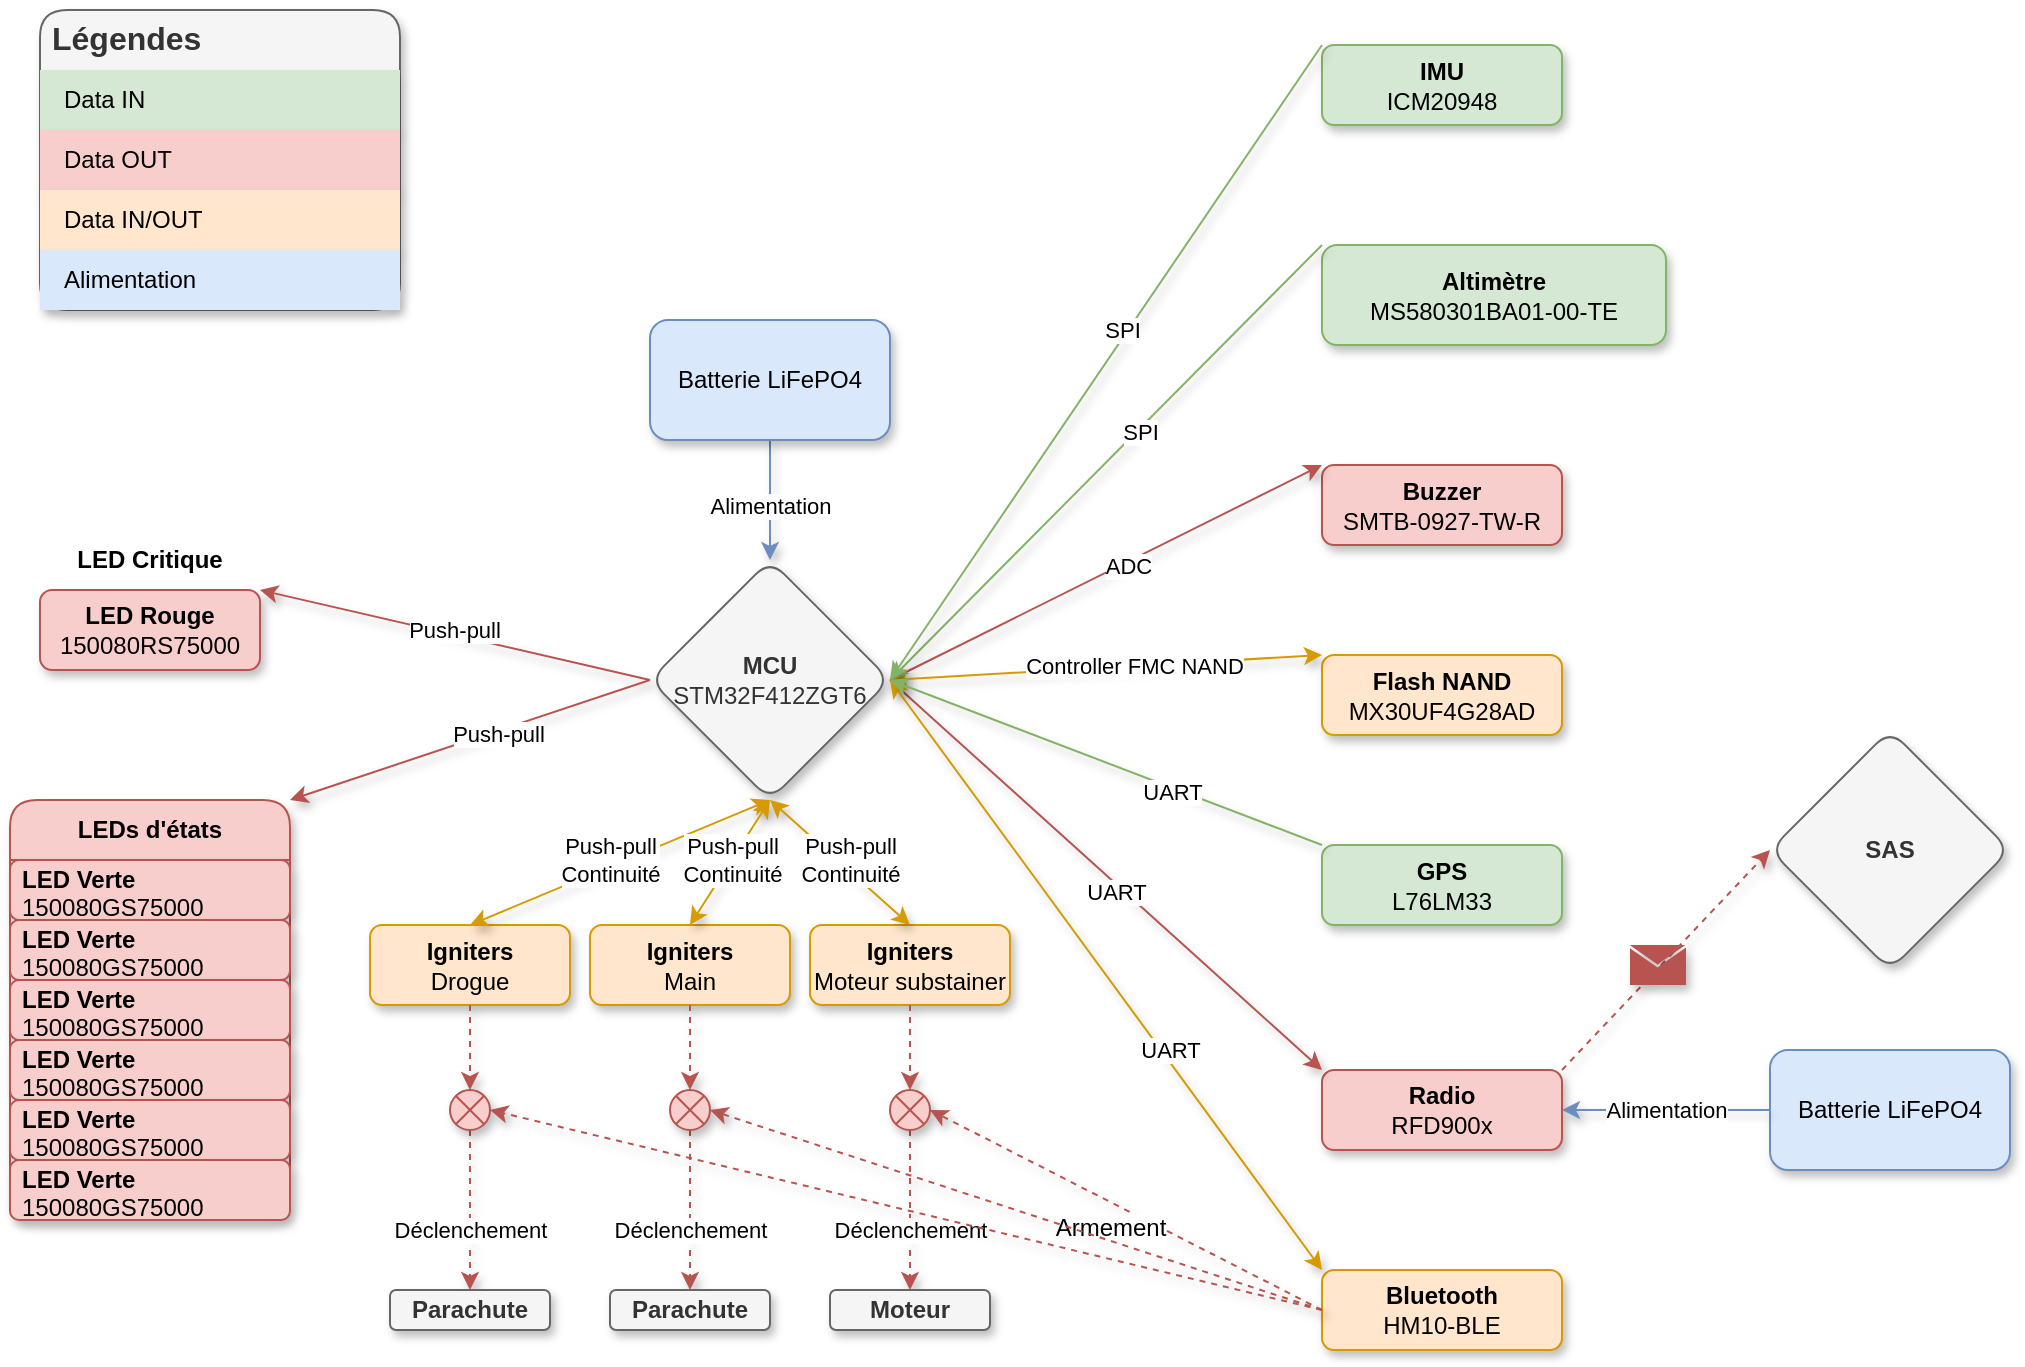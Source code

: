 <mxfile version="24.7.17">
  <diagram name="Page-1" id="TUmGC7CQor2duUEEpyAF">
    <mxGraphModel dx="1050" dy="562" grid="1" gridSize="10" guides="1" tooltips="1" connect="1" arrows="1" fold="1" page="1" pageScale="1" pageWidth="827" pageHeight="1169" math="0" shadow="0">
      <root>
        <mxCell id="0" />
        <mxCell id="1" parent="0" />
        <mxCell id="Zi-ls83hF5ju5xvG0MOW-3" value="&lt;b&gt;MCU&lt;/b&gt;&lt;div&gt;&lt;span style=&quot;background-color: initial;&quot;&gt;STM32F412ZGT6&lt;/span&gt;&lt;br&gt;&lt;/div&gt;" style="rhombus;whiteSpace=wrap;html=1;align=center;shadow=1;rounded=1;verticalAlign=middle;fillColor=#f5f5f5;fontColor=#333333;strokeColor=#666666;" parent="1" vertex="1">
          <mxGeometry x="340" y="325" width="120" height="120" as="geometry" />
        </mxCell>
        <mxCell id="Zi-ls83hF5ju5xvG0MOW-4" value="&lt;b&gt;IMU&lt;/b&gt;&lt;div&gt;ICM20948&lt;br&gt;&lt;/div&gt;" style="rounded=1;whiteSpace=wrap;html=1;shadow=1;fillColor=#d5e8d4;strokeColor=#82b366;" parent="1" vertex="1">
          <mxGeometry x="676" y="67.5" width="120" height="40" as="geometry" />
        </mxCell>
        <mxCell id="Zi-ls83hF5ju5xvG0MOW-5" value="&lt;div&gt;&lt;b&gt;Altimètre&lt;/b&gt;&lt;/div&gt;&lt;div&gt;MS580301BA01-00-TE&lt;br&gt;&lt;/div&gt;" style="rounded=1;whiteSpace=wrap;html=1;shadow=1;fillColor=#d5e8d4;strokeColor=#82b366;" parent="1" vertex="1">
          <mxGeometry x="676" y="167.5" width="172" height="50" as="geometry" />
        </mxCell>
        <mxCell id="Zi-ls83hF5ju5xvG0MOW-6" value="&lt;div&gt;&lt;b&gt;Flash NAND&lt;/b&gt;&lt;/div&gt;&lt;div&gt;MX30UF4G28AD&lt;br&gt;&lt;/div&gt;" style="rounded=1;whiteSpace=wrap;html=1;shadow=1;fillColor=#ffe6cc;strokeColor=#d79b00;" parent="1" vertex="1">
          <mxGeometry x="676" y="372.5" width="120" height="40" as="geometry" />
        </mxCell>
        <mxCell id="Zi-ls83hF5ju5xvG0MOW-7" value="&lt;div&gt;&lt;b&gt;Radio&lt;/b&gt;&lt;/div&gt;&lt;div&gt;RFD900x&lt;/div&gt;" style="rounded=1;whiteSpace=wrap;html=1;shadow=1;fillColor=#f8cecc;strokeColor=#b85450;" parent="1" vertex="1">
          <mxGeometry x="676" y="580" width="120" height="40" as="geometry" />
        </mxCell>
        <mxCell id="Zi-ls83hF5ju5xvG0MOW-8" value="&lt;div&gt;&lt;b&gt;Buzzer&lt;/b&gt;&lt;/div&gt;&lt;div&gt;SMTB-0927-TW-R&lt;br&gt;&lt;/div&gt;" style="rounded=1;whiteSpace=wrap;html=1;shadow=1;fillColor=#f8cecc;strokeColor=#b85450;" parent="1" vertex="1">
          <mxGeometry x="676" y="277.5" width="120" height="40" as="geometry" />
        </mxCell>
        <mxCell id="Zi-ls83hF5ju5xvG0MOW-10" value="&lt;b&gt;LED Rouge&lt;/b&gt;&lt;div&gt;150080RS75000&lt;br&gt;&lt;/div&gt;" style="rounded=1;whiteSpace=wrap;html=1;shadow=1;fillColor=#f8cecc;strokeColor=#b85450;" parent="1" vertex="1">
          <mxGeometry x="35" y="340" width="110" height="40" as="geometry" />
        </mxCell>
        <mxCell id="Zi-ls83hF5ju5xvG0MOW-16" value="Batterie LiFePO4" style="rounded=1;whiteSpace=wrap;html=1;shadow=1;fillColor=#dae8fc;strokeColor=#6c8ebf;" parent="1" vertex="1">
          <mxGeometry x="900" y="570" width="120" height="60" as="geometry" />
        </mxCell>
        <mxCell id="Zi-ls83hF5ju5xvG0MOW-24" value="&lt;b&gt;LED&amp;nbsp;Critique&lt;/b&gt;" style="text;html=1;align=center;verticalAlign=middle;whiteSpace=wrap;rounded=0;" parent="1" vertex="1">
          <mxGeometry x="60" y="310" width="60" height="30" as="geometry" />
        </mxCell>
        <mxCell id="Zi-ls83hF5ju5xvG0MOW-27" value="&lt;b&gt;LEDs d&#39;états&lt;/b&gt;" style="swimlane;fontStyle=0;childLayout=stackLayout;horizontal=1;startSize=30;horizontalStack=0;resizeParent=1;resizeParentMax=0;resizeLast=0;collapsible=1;marginBottom=0;whiteSpace=wrap;html=1;rounded=1;swimlaneLine=1;shadow=1;fillColor=#f8cecc;strokeColor=#b85450;" parent="1" vertex="1">
          <mxGeometry x="20" y="445" width="140" height="210" as="geometry" />
        </mxCell>
        <mxCell id="Zi-ls83hF5ju5xvG0MOW-28" value="&lt;b style=&quot;text-align: center;&quot;&gt;LED Verte&lt;/b&gt;&lt;div style=&quot;text-align: center;&quot;&gt;150080GS75000&lt;/div&gt;" style="text;align=left;verticalAlign=middle;spacingLeft=4;spacingRight=4;overflow=hidden;points=[[0,0.5],[1,0.5]];portConstraint=eastwest;rotatable=0;whiteSpace=wrap;html=1;rounded=1;shadow=1;fillColor=#f8cecc;strokeColor=#b85450;" parent="Zi-ls83hF5ju5xvG0MOW-27" vertex="1">
          <mxGeometry y="30" width="140" height="30" as="geometry" />
        </mxCell>
        <mxCell id="Zi-ls83hF5ju5xvG0MOW-29" value="&lt;b style=&quot;text-align: center;&quot;&gt;LED Verte&lt;/b&gt;&lt;div style=&quot;text-align: center;&quot;&gt;150080GS75000&lt;/div&gt;" style="text;align=left;verticalAlign=middle;spacingLeft=4;spacingRight=4;overflow=hidden;points=[[0,0.5],[1,0.5]];portConstraint=eastwest;rotatable=0;whiteSpace=wrap;html=1;rounded=1;shadow=1;fillColor=#f8cecc;strokeColor=#b85450;" parent="Zi-ls83hF5ju5xvG0MOW-27" vertex="1">
          <mxGeometry y="60" width="140" height="30" as="geometry" />
        </mxCell>
        <mxCell id="Zi-ls83hF5ju5xvG0MOW-30" value="&lt;b style=&quot;text-align: center;&quot;&gt;LED Verte&lt;/b&gt;&lt;div style=&quot;text-align: center;&quot;&gt;150080GS75000&lt;/div&gt;" style="text;align=left;verticalAlign=middle;spacingLeft=4;spacingRight=4;overflow=hidden;points=[[0,0.5],[1,0.5]];portConstraint=eastwest;rotatable=0;whiteSpace=wrap;html=1;rounded=1;shadow=1;fillColor=#f8cecc;strokeColor=#b85450;" parent="Zi-ls83hF5ju5xvG0MOW-27" vertex="1">
          <mxGeometry y="90" width="140" height="30" as="geometry" />
        </mxCell>
        <mxCell id="Zi-ls83hF5ju5xvG0MOW-31" value="&lt;b style=&quot;text-align: center;&quot;&gt;LED Verte&lt;/b&gt;&lt;div style=&quot;text-align: center;&quot;&gt;150080GS75000&lt;/div&gt;" style="text;align=left;verticalAlign=middle;spacingLeft=4;spacingRight=4;overflow=hidden;points=[[0,0.5],[1,0.5]];portConstraint=eastwest;rotatable=0;whiteSpace=wrap;html=1;rounded=1;shadow=1;fillColor=#f8cecc;strokeColor=#b85450;" parent="Zi-ls83hF5ju5xvG0MOW-27" vertex="1">
          <mxGeometry y="120" width="140" height="30" as="geometry" />
        </mxCell>
        <mxCell id="Zi-ls83hF5ju5xvG0MOW-32" value="&lt;b style=&quot;text-align: center;&quot;&gt;LED Verte&lt;/b&gt;&lt;div style=&quot;text-align: center;&quot;&gt;150080GS75000&lt;/div&gt;" style="text;align=left;verticalAlign=middle;spacingLeft=4;spacingRight=4;overflow=hidden;points=[[0,0.5],[1,0.5]];portConstraint=eastwest;rotatable=0;whiteSpace=wrap;html=1;rounded=1;shadow=1;fillColor=#f8cecc;strokeColor=#b85450;" parent="Zi-ls83hF5ju5xvG0MOW-27" vertex="1">
          <mxGeometry y="150" width="140" height="30" as="geometry" />
        </mxCell>
        <mxCell id="Zi-ls83hF5ju5xvG0MOW-99" value="&lt;b style=&quot;text-align: center;&quot;&gt;LED Verte&lt;/b&gt;&lt;div style=&quot;text-align: center;&quot;&gt;150080GS75000&lt;/div&gt;" style="text;align=left;verticalAlign=middle;spacingLeft=4;spacingRight=4;overflow=hidden;points=[[0,0.5],[1,0.5]];portConstraint=eastwest;rotatable=0;whiteSpace=wrap;html=1;rounded=1;shadow=1;fillColor=#f8cecc;strokeColor=#b85450;" parent="Zi-ls83hF5ju5xvG0MOW-27" vertex="1">
          <mxGeometry y="180" width="140" height="30" as="geometry" />
        </mxCell>
        <mxCell id="Zi-ls83hF5ju5xvG0MOW-42" style="edgeStyle=orthogonalEdgeStyle;rounded=0;orthogonalLoop=1;jettySize=auto;html=1;exitX=0.5;exitY=1;exitDx=0;exitDy=0;entryX=0.5;entryY=0;entryDx=0;entryDy=0;shadow=1;fillColor=#dae8fc;strokeColor=#6c8ebf;" parent="1" source="Zi-ls83hF5ju5xvG0MOW-38" target="Zi-ls83hF5ju5xvG0MOW-3" edge="1">
          <mxGeometry relative="1" as="geometry" />
        </mxCell>
        <mxCell id="Zi-ls83hF5ju5xvG0MOW-77" value="Alimentation" style="edgeLabel;html=1;align=center;verticalAlign=middle;resizable=0;points=[];" parent="Zi-ls83hF5ju5xvG0MOW-42" vertex="1" connectable="0">
          <mxGeometry x="0.1" y="3" relative="1" as="geometry">
            <mxPoint x="-3" as="offset" />
          </mxGeometry>
        </mxCell>
        <mxCell id="Zi-ls83hF5ju5xvG0MOW-38" value="Batterie LiFePO4" style="rounded=1;whiteSpace=wrap;html=1;shadow=1;fillColor=#dae8fc;strokeColor=#6c8ebf;" parent="1" vertex="1">
          <mxGeometry x="340" y="205" width="120" height="60" as="geometry" />
        </mxCell>
        <mxCell id="Zi-ls83hF5ju5xvG0MOW-39" value="&lt;div&gt;&lt;b&gt;GPS&lt;/b&gt;&lt;/div&gt;&lt;div&gt;L76LM33&lt;/div&gt;" style="rounded=1;whiteSpace=wrap;html=1;shadow=1;fillColor=#d5e8d4;strokeColor=#82b366;" parent="1" vertex="1">
          <mxGeometry x="676" y="467.5" width="120" height="40" as="geometry" />
        </mxCell>
        <mxCell id="Zi-ls83hF5ju5xvG0MOW-45" value="" style="endArrow=classic;html=1;rounded=0;exitX=1;exitY=0.5;exitDx=0;exitDy=0;entryX=0;entryY=0;entryDx=0;entryDy=0;shadow=1;fillColor=#f8cecc;strokeColor=#b85450;" parent="1" source="Zi-ls83hF5ju5xvG0MOW-3" target="Zi-ls83hF5ju5xvG0MOW-7" edge="1">
          <mxGeometry width="50" height="50" relative="1" as="geometry">
            <mxPoint x="390" y="430" as="sourcePoint" />
            <mxPoint x="440" y="380" as="targetPoint" />
          </mxGeometry>
        </mxCell>
        <mxCell id="Zi-ls83hF5ju5xvG0MOW-70" value="UART" style="edgeLabel;html=1;align=center;verticalAlign=middle;resizable=0;points=[];" parent="Zi-ls83hF5ju5xvG0MOW-45" vertex="1" connectable="0">
          <mxGeometry x="-0.171" y="-2" relative="1" as="geometry">
            <mxPoint x="25" y="24" as="offset" />
          </mxGeometry>
        </mxCell>
        <mxCell id="Zi-ls83hF5ju5xvG0MOW-49" value="" style="endArrow=classic;html=1;rounded=0;exitX=1;exitY=0.5;exitDx=0;exitDy=0;entryX=0;entryY=0;entryDx=0;entryDy=0;shadow=1;fillColor=#f8cecc;strokeColor=#b85450;" parent="1" source="Zi-ls83hF5ju5xvG0MOW-3" target="Zi-ls83hF5ju5xvG0MOW-8" edge="1">
          <mxGeometry width="50" height="50" relative="1" as="geometry">
            <mxPoint x="380" y="405" as="sourcePoint" />
            <mxPoint x="430" y="435" as="targetPoint" />
          </mxGeometry>
        </mxCell>
        <mxCell id="Zi-ls83hF5ju5xvG0MOW-74" value="ADC" style="edgeLabel;html=1;align=center;verticalAlign=middle;resizable=0;points=[];" parent="Zi-ls83hF5ju5xvG0MOW-49" vertex="1" connectable="0">
          <mxGeometry x="0.094" y="-2" relative="1" as="geometry">
            <mxPoint as="offset" />
          </mxGeometry>
        </mxCell>
        <mxCell id="Zi-ls83hF5ju5xvG0MOW-59" value="" style="endArrow=classic;html=1;rounded=0;exitX=0;exitY=0.5;exitDx=0;exitDy=0;entryX=1;entryY=0;entryDx=0;entryDy=0;shadow=1;fillColor=#f8cecc;strokeColor=#b85450;" parent="1" source="Zi-ls83hF5ju5xvG0MOW-3" target="Zi-ls83hF5ju5xvG0MOW-10" edge="1">
          <mxGeometry width="50" height="50" relative="1" as="geometry">
            <mxPoint x="390" y="430" as="sourcePoint" />
            <mxPoint x="440" y="380" as="targetPoint" />
          </mxGeometry>
        </mxCell>
        <mxCell id="Zi-ls83hF5ju5xvG0MOW-79" value="Push-pull" style="edgeLabel;html=1;align=center;verticalAlign=middle;resizable=0;points=[];" parent="Zi-ls83hF5ju5xvG0MOW-59" vertex="1" connectable="0">
          <mxGeometry x="0.014" y="-2" relative="1" as="geometry">
            <mxPoint as="offset" />
          </mxGeometry>
        </mxCell>
        <mxCell id="Zi-ls83hF5ju5xvG0MOW-60" value="" style="endArrow=classic;html=1;rounded=0;exitX=0;exitY=0.5;exitDx=0;exitDy=0;entryX=1;entryY=0;entryDx=0;entryDy=0;shadow=1;fillColor=#f8cecc;strokeColor=#b85450;" parent="1" source="Zi-ls83hF5ju5xvG0MOW-3" target="Zi-ls83hF5ju5xvG0MOW-27" edge="1">
          <mxGeometry width="50" height="50" relative="1" as="geometry">
            <mxPoint x="260" y="405" as="sourcePoint" />
            <mxPoint x="215" y="355" as="targetPoint" />
          </mxGeometry>
        </mxCell>
        <mxCell id="Zi-ls83hF5ju5xvG0MOW-80" value="Push-pull" style="edgeLabel;html=1;align=center;verticalAlign=middle;resizable=0;points=[];" parent="Zi-ls83hF5ju5xvG0MOW-60" vertex="1" connectable="0">
          <mxGeometry x="-0.259" y="1" relative="1" as="geometry">
            <mxPoint x="-10" y="4" as="offset" />
          </mxGeometry>
        </mxCell>
        <mxCell id="Zi-ls83hF5ju5xvG0MOW-86" value="Légendes" style="shape=table;startSize=30;container=1;collapsible=0;childLayout=tableLayout;fontSize=16;align=left;verticalAlign=top;fillColor=#f5f5f5;strokeColor=#666666;fontStyle=1;spacingLeft=6;spacing=0;resizable=0;fontColor=#333333;shadow=1;rounded=1;swimlaneLine=0;" parent="1" vertex="1">
          <mxGeometry x="35" y="50" width="180" height="150" as="geometry" />
        </mxCell>
        <mxCell id="Zi-ls83hF5ju5xvG0MOW-87" value="" style="shape=tableRow;horizontal=0;startSize=0;swimlaneHead=0;swimlaneBody=0;strokeColor=inherit;top=0;left=0;bottom=0;right=0;collapsible=0;dropTarget=0;fillColor=none;points=[[0,0.5],[1,0.5]];portConstraint=eastwest;fontSize=12;" parent="Zi-ls83hF5ju5xvG0MOW-86" vertex="1">
          <mxGeometry y="30" width="180" height="30" as="geometry" />
        </mxCell>
        <mxCell id="Zi-ls83hF5ju5xvG0MOW-88" value="&lt;font color=&quot;#000000&quot;&gt;Data IN&lt;/font&gt;" style="shape=partialRectangle;html=1;whiteSpace=wrap;connectable=0;strokeColor=#82b366;overflow=hidden;fillColor=#d5e8d4;top=0;left=0;bottom=0;right=0;pointerEvents=1;fontSize=12;align=left;spacingLeft=10;spacingRight=4;shadow=1;" parent="Zi-ls83hF5ju5xvG0MOW-87" vertex="1">
          <mxGeometry width="180" height="30" as="geometry">
            <mxRectangle width="180" height="30" as="alternateBounds" />
          </mxGeometry>
        </mxCell>
        <mxCell id="Zi-ls83hF5ju5xvG0MOW-89" value="" style="shape=tableRow;horizontal=0;startSize=0;swimlaneHead=0;swimlaneBody=0;strokeColor=inherit;top=0;left=0;bottom=0;right=0;collapsible=0;dropTarget=0;fillColor=none;points=[[0,0.5],[1,0.5]];portConstraint=eastwest;fontSize=12;" parent="Zi-ls83hF5ju5xvG0MOW-86" vertex="1">
          <mxGeometry y="60" width="180" height="30" as="geometry" />
        </mxCell>
        <mxCell id="Zi-ls83hF5ju5xvG0MOW-90" value="&lt;font color=&quot;#000000&quot;&gt;Data OUT&lt;/font&gt;" style="shape=partialRectangle;html=1;whiteSpace=wrap;connectable=0;strokeColor=#b85450;overflow=hidden;fillColor=#f8cecc;top=0;left=0;bottom=0;right=0;pointerEvents=1;fontSize=12;align=left;spacingLeft=10;spacingRight=4;shadow=1;" parent="Zi-ls83hF5ju5xvG0MOW-89" vertex="1">
          <mxGeometry width="180" height="30" as="geometry">
            <mxRectangle width="180" height="30" as="alternateBounds" />
          </mxGeometry>
        </mxCell>
        <mxCell id="Zi-ls83hF5ju5xvG0MOW-91" value="" style="shape=tableRow;horizontal=0;startSize=0;swimlaneHead=0;swimlaneBody=0;strokeColor=#82b366;top=0;left=0;bottom=0;right=0;collapsible=0;dropTarget=0;fillColor=#d5e8d4;points=[[0,0.5],[1,0.5]];portConstraint=eastwest;fontSize=12;" parent="Zi-ls83hF5ju5xvG0MOW-86" vertex="1">
          <mxGeometry y="90" width="180" height="30" as="geometry" />
        </mxCell>
        <mxCell id="Zi-ls83hF5ju5xvG0MOW-92" value="&lt;font color=&quot;#000000&quot;&gt;Data IN/OUT&lt;/font&gt;" style="shape=partialRectangle;html=1;whiteSpace=wrap;connectable=0;strokeColor=#d79b00;overflow=hidden;fillColor=#ffe6cc;top=0;left=0;bottom=0;right=0;pointerEvents=1;fontSize=12;align=left;spacingLeft=10;spacingRight=4;shadow=1;" parent="Zi-ls83hF5ju5xvG0MOW-91" vertex="1">
          <mxGeometry width="180" height="30" as="geometry">
            <mxRectangle width="180" height="30" as="alternateBounds" />
          </mxGeometry>
        </mxCell>
        <mxCell id="Zi-ls83hF5ju5xvG0MOW-149" style="shape=tableRow;horizontal=0;startSize=0;swimlaneHead=0;swimlaneBody=0;strokeColor=#82b366;top=0;left=0;bottom=0;right=0;collapsible=0;dropTarget=0;fillColor=#d5e8d4;points=[[0,0.5],[1,0.5]];portConstraint=eastwest;fontSize=12;" parent="Zi-ls83hF5ju5xvG0MOW-86" vertex="1">
          <mxGeometry y="120" width="180" height="30" as="geometry" />
        </mxCell>
        <mxCell id="Zi-ls83hF5ju5xvG0MOW-150" value="Alimentation" style="shape=partialRectangle;html=1;whiteSpace=wrap;connectable=0;strokeColor=#6c8ebf;overflow=hidden;fillColor=#dae8fc;top=0;left=0;bottom=0;right=0;pointerEvents=1;fontSize=12;align=left;spacingLeft=10;spacingRight=4;shadow=1;" parent="Zi-ls83hF5ju5xvG0MOW-149" vertex="1">
          <mxGeometry width="180" height="30" as="geometry">
            <mxRectangle width="180" height="30" as="alternateBounds" />
          </mxGeometry>
        </mxCell>
        <mxCell id="Zi-ls83hF5ju5xvG0MOW-100" value="&lt;div&gt;&lt;b&gt;Bluetooth&lt;/b&gt;&lt;/div&gt;&lt;div&gt;HM10-&lt;span style=&quot;background-color: initial;&quot;&gt;BLE&lt;/span&gt;&lt;/div&gt;" style="rounded=1;whiteSpace=wrap;html=1;shadow=1;fillColor=#ffe6cc;strokeColor=#d79b00;" parent="1" vertex="1">
          <mxGeometry x="676" y="680" width="120" height="40" as="geometry" />
        </mxCell>
        <mxCell id="Zi-ls83hF5ju5xvG0MOW-105" value="" style="endArrow=classic;startArrow=classic;html=1;rounded=0;entryX=0;entryY=0;entryDx=0;entryDy=0;exitX=1;exitY=0.5;exitDx=0;exitDy=0;fillColor=#ffe6cc;strokeColor=#d79b00;shadow=1;" parent="1" source="Zi-ls83hF5ju5xvG0MOW-3" target="Zi-ls83hF5ju5xvG0MOW-6" edge="1">
          <mxGeometry width="50" height="50" relative="1" as="geometry">
            <mxPoint x="390" y="430" as="sourcePoint" />
            <mxPoint x="440" y="380" as="targetPoint" />
          </mxGeometry>
        </mxCell>
        <mxCell id="b667aQfxJ844c0llxwLq-13" value="Controller FMC NAND" style="edgeLabel;html=1;align=center;verticalAlign=middle;resizable=0;points=[];" parent="Zi-ls83hF5ju5xvG0MOW-105" vertex="1" connectable="0">
          <mxGeometry x="0.129" relative="1" as="geometry">
            <mxPoint as="offset" />
          </mxGeometry>
        </mxCell>
        <mxCell id="Zi-ls83hF5ju5xvG0MOW-106" value="&lt;b&gt;Igniters&lt;/b&gt;&lt;div&gt;Drogue&lt;/div&gt;" style="rounded=1;whiteSpace=wrap;html=1;fillColor=#ffe6cc;strokeColor=#d79b00;shadow=1;" parent="1" vertex="1">
          <mxGeometry x="200" y="507.5" width="100" height="40" as="geometry" />
        </mxCell>
        <mxCell id="Zi-ls83hF5ju5xvG0MOW-107" value="&lt;b&gt;Igniters&lt;/b&gt;&lt;div&gt;Main&lt;/div&gt;" style="rounded=1;whiteSpace=wrap;html=1;fillColor=#ffe6cc;strokeColor=#d79b00;shadow=1;" parent="1" vertex="1">
          <mxGeometry x="310" y="507.5" width="100" height="40" as="geometry" />
        </mxCell>
        <mxCell id="Zi-ls83hF5ju5xvG0MOW-108" value="&lt;b&gt;Igniters&lt;/b&gt;&lt;div&gt;Moteur substainer&lt;/div&gt;" style="rounded=1;whiteSpace=wrap;html=1;fillColor=#ffe6cc;strokeColor=#d79b00;shadow=1;" parent="1" vertex="1">
          <mxGeometry x="420" y="507.5" width="100" height="40" as="geometry" />
        </mxCell>
        <mxCell id="Zi-ls83hF5ju5xvG0MOW-110" value="" style="endArrow=classic;html=1;rounded=0;entryX=1;entryY=0.5;entryDx=0;entryDy=0;exitX=0;exitY=0;exitDx=0;exitDy=0;fillColor=#d5e8d4;strokeColor=#82b366;shadow=1;" parent="1" source="Zi-ls83hF5ju5xvG0MOW-5" target="Zi-ls83hF5ju5xvG0MOW-3" edge="1">
          <mxGeometry width="50" height="50" relative="1" as="geometry">
            <mxPoint x="390" y="430" as="sourcePoint" />
            <mxPoint x="440" y="380" as="targetPoint" />
          </mxGeometry>
        </mxCell>
        <mxCell id="Zi-ls83hF5ju5xvG0MOW-120" value="SPI" style="edgeLabel;html=1;align=center;verticalAlign=middle;resizable=0;points=[];" parent="Zi-ls83hF5ju5xvG0MOW-110" vertex="1" connectable="0">
          <mxGeometry x="-0.144" y="1" relative="1" as="geometry">
            <mxPoint as="offset" />
          </mxGeometry>
        </mxCell>
        <mxCell id="Zi-ls83hF5ju5xvG0MOW-111" value="" style="endArrow=classic;html=1;rounded=0;exitX=0;exitY=0;exitDx=0;exitDy=0;entryX=1;entryY=0.5;entryDx=0;entryDy=0;fillColor=#d5e8d4;strokeColor=#82b366;shadow=1;" parent="1" source="Zi-ls83hF5ju5xvG0MOW-4" target="Zi-ls83hF5ju5xvG0MOW-3" edge="1">
          <mxGeometry width="50" height="50" relative="1" as="geometry">
            <mxPoint x="390" y="430" as="sourcePoint" />
            <mxPoint x="440" y="380" as="targetPoint" />
          </mxGeometry>
        </mxCell>
        <mxCell id="Zi-ls83hF5ju5xvG0MOW-121" value="SPI" style="edgeLabel;html=1;align=center;verticalAlign=middle;resizable=0;points=[];" parent="Zi-ls83hF5ju5xvG0MOW-111" vertex="1" connectable="0">
          <mxGeometry x="-0.093" y="-3" relative="1" as="geometry">
            <mxPoint as="offset" />
          </mxGeometry>
        </mxCell>
        <mxCell id="Zi-ls83hF5ju5xvG0MOW-125" value="" style="endArrow=classic;html=1;rounded=0;exitX=0.5;exitY=1;exitDx=0;exitDy=0;dashed=1;strokeColor=#b85450;fillColor=#f8cecc;entryX=0.5;entryY=0;entryDx=0;entryDy=0;shadow=1;" parent="1" source="Zi-ls83hF5ju5xvG0MOW-134" target="b667aQfxJ844c0llxwLq-5" edge="1">
          <mxGeometry width="50" height="50" relative="1" as="geometry">
            <mxPoint x="390" y="430" as="sourcePoint" />
            <mxPoint x="250" y="690" as="targetPoint" />
          </mxGeometry>
        </mxCell>
        <mxCell id="b667aQfxJ844c0llxwLq-8" value="Déclenchement" style="edgeLabel;html=1;align=center;verticalAlign=middle;resizable=0;points=[];" parent="Zi-ls83hF5ju5xvG0MOW-125" vertex="1" connectable="0">
          <mxGeometry x="-0.187" y="-1" relative="1" as="geometry">
            <mxPoint x="1" y="17" as="offset" />
          </mxGeometry>
        </mxCell>
        <mxCell id="Zi-ls83hF5ju5xvG0MOW-126" value="" style="endArrow=classic;html=1;rounded=0;exitX=0.5;exitY=1;exitDx=0;exitDy=0;dashed=1;strokeColor=#b85450;fillColor=#f8cecc;entryX=0.5;entryY=0;entryDx=0;entryDy=0;shadow=1;" parent="1" source="Zi-ls83hF5ju5xvG0MOW-132" target="b667aQfxJ844c0llxwLq-6" edge="1">
          <mxGeometry width="50" height="50" relative="1" as="geometry">
            <mxPoint x="260" y="558" as="sourcePoint" />
            <mxPoint x="360" y="680" as="targetPoint" />
          </mxGeometry>
        </mxCell>
        <mxCell id="b667aQfxJ844c0llxwLq-9" value="Déclenchement" style="edgeLabel;html=1;align=center;verticalAlign=middle;resizable=0;points=[];" parent="Zi-ls83hF5ju5xvG0MOW-126" vertex="1" connectable="0">
          <mxGeometry x="-0.287" y="-1" relative="1" as="geometry">
            <mxPoint x="1" y="21" as="offset" />
          </mxGeometry>
        </mxCell>
        <mxCell id="Zi-ls83hF5ju5xvG0MOW-127" value="" style="endArrow=classic;html=1;rounded=0;exitX=0.5;exitY=1;exitDx=0;exitDy=0;dashed=1;strokeColor=#b85450;fillColor=#f8cecc;entryX=0.5;entryY=0;entryDx=0;entryDy=0;shadow=1;" parent="1" source="Zi-ls83hF5ju5xvG0MOW-130" target="b667aQfxJ844c0llxwLq-7" edge="1">
          <mxGeometry width="50" height="50" relative="1" as="geometry">
            <mxPoint x="370" y="558" as="sourcePoint" />
            <mxPoint x="470" y="693" as="targetPoint" />
          </mxGeometry>
        </mxCell>
        <mxCell id="b667aQfxJ844c0llxwLq-12" value="Déclenchement" style="edgeLabel;html=1;align=center;verticalAlign=middle;resizable=0;points=[];" parent="Zi-ls83hF5ju5xvG0MOW-127" vertex="1" connectable="0">
          <mxGeometry x="0.28" y="-2" relative="1" as="geometry">
            <mxPoint x="2" y="-1" as="offset" />
          </mxGeometry>
        </mxCell>
        <mxCell id="Zi-ls83hF5ju5xvG0MOW-128" value="" style="endArrow=classic;html=1;rounded=0;exitX=0;exitY=0.5;exitDx=0;exitDy=0;entryX=1;entryY=0.5;entryDx=0;entryDy=0;fillColor=#dae8fc;strokeColor=#6c8ebf;shadow=1;" parent="1" source="Zi-ls83hF5ju5xvG0MOW-16" target="Zi-ls83hF5ju5xvG0MOW-7" edge="1">
          <mxGeometry width="50" height="50" relative="1" as="geometry">
            <mxPoint x="390" y="430" as="sourcePoint" />
            <mxPoint x="440" y="380" as="targetPoint" />
          </mxGeometry>
        </mxCell>
        <mxCell id="Zi-ls83hF5ju5xvG0MOW-129" value="Alimentation" style="edgeLabel;html=1;align=center;verticalAlign=middle;resizable=0;points=[];" parent="Zi-ls83hF5ju5xvG0MOW-128" vertex="1" connectable="0">
          <mxGeometry x="-0.406" y="-2" relative="1" as="geometry">
            <mxPoint x="-21" y="2" as="offset" />
          </mxGeometry>
        </mxCell>
        <mxCell id="Zi-ls83hF5ju5xvG0MOW-131" value="" style="endArrow=classic;html=1;rounded=0;exitX=0.5;exitY=1;exitDx=0;exitDy=0;dashed=1;strokeColor=#b85450;fillColor=#f8cecc;shadow=1;" parent="1" source="Zi-ls83hF5ju5xvG0MOW-108" target="Zi-ls83hF5ju5xvG0MOW-130" edge="1">
          <mxGeometry width="50" height="50" relative="1" as="geometry">
            <mxPoint x="470" y="548" as="sourcePoint" />
            <mxPoint x="470" y="680" as="targetPoint" />
          </mxGeometry>
        </mxCell>
        <mxCell id="Zi-ls83hF5ju5xvG0MOW-130" value="" style="shape=sumEllipse;perimeter=ellipsePerimeter;whiteSpace=wrap;html=1;backgroundOutline=1;fillColor=#f8cecc;strokeColor=#b85450;shadow=1;" parent="1" vertex="1">
          <mxGeometry x="460" y="590" width="20" height="20" as="geometry" />
        </mxCell>
        <mxCell id="Zi-ls83hF5ju5xvG0MOW-133" value="" style="endArrow=classic;html=1;rounded=0;exitX=0.5;exitY=1;exitDx=0;exitDy=0;dashed=1;strokeColor=#b85450;fillColor=#f8cecc;shadow=1;" parent="1" source="Zi-ls83hF5ju5xvG0MOW-107" target="Zi-ls83hF5ju5xvG0MOW-132" edge="1">
          <mxGeometry width="50" height="50" relative="1" as="geometry">
            <mxPoint x="360" y="548" as="sourcePoint" />
            <mxPoint x="360" y="680" as="targetPoint" />
          </mxGeometry>
        </mxCell>
        <mxCell id="Zi-ls83hF5ju5xvG0MOW-132" value="" style="shape=sumEllipse;perimeter=ellipsePerimeter;whiteSpace=wrap;html=1;backgroundOutline=1;fillColor=#f8cecc;strokeColor=#b85450;shadow=1;" parent="1" vertex="1">
          <mxGeometry x="350" y="590" width="20" height="20" as="geometry" />
        </mxCell>
        <mxCell id="Zi-ls83hF5ju5xvG0MOW-135" value="" style="endArrow=classic;html=1;rounded=0;exitX=0.5;exitY=1;exitDx=0;exitDy=0;dashed=1;strokeColor=#b85450;fillColor=#f8cecc;shadow=1;" parent="1" source="Zi-ls83hF5ju5xvG0MOW-106" target="Zi-ls83hF5ju5xvG0MOW-134" edge="1">
          <mxGeometry width="50" height="50" relative="1" as="geometry">
            <mxPoint x="250" y="548" as="sourcePoint" />
            <mxPoint x="250" y="680" as="targetPoint" />
          </mxGeometry>
        </mxCell>
        <mxCell id="Zi-ls83hF5ju5xvG0MOW-134" value="" style="shape=sumEllipse;perimeter=ellipsePerimeter;whiteSpace=wrap;html=1;backgroundOutline=1;fillColor=#f8cecc;strokeColor=#b85450;shadow=1;" parent="1" vertex="1">
          <mxGeometry x="240" y="590" width="20" height="20" as="geometry" />
        </mxCell>
        <mxCell id="Zi-ls83hF5ju5xvG0MOW-136" value="" style="endArrow=classic;html=1;rounded=0;exitX=0;exitY=0.5;exitDx=0;exitDy=0;entryX=1;entryY=0.5;entryDx=0;entryDy=0;fillColor=#f8cecc;strokeColor=#b85450;dashed=1;shadow=1;" parent="1" source="Zi-ls83hF5ju5xvG0MOW-100" target="Zi-ls83hF5ju5xvG0MOW-130" edge="1">
          <mxGeometry width="50" height="50" relative="1" as="geometry">
            <mxPoint x="390" y="430" as="sourcePoint" />
            <mxPoint x="440" y="380" as="targetPoint" />
          </mxGeometry>
        </mxCell>
        <mxCell id="Zi-ls83hF5ju5xvG0MOW-141" value="&lt;font style=&quot;font-size: 12px;&quot;&gt;Armement&lt;/font&gt;" style="edgeLabel;html=1;align=center;verticalAlign=middle;resizable=0;points=[];" parent="Zi-ls83hF5ju5xvG0MOW-136" vertex="1" connectable="0">
          <mxGeometry x="0.135" y="-1" relative="1" as="geometry">
            <mxPoint x="5" y="16" as="offset" />
          </mxGeometry>
        </mxCell>
        <mxCell id="Zi-ls83hF5ju5xvG0MOW-137" value="" style="endArrow=classic;startArrow=classic;html=1;rounded=0;entryX=1;entryY=0.5;entryDx=0;entryDy=0;exitX=0;exitY=0;exitDx=0;exitDy=0;fillColor=#ffe6cc;strokeColor=#d79b00;shadow=1;" parent="1" source="Zi-ls83hF5ju5xvG0MOW-100" target="Zi-ls83hF5ju5xvG0MOW-3" edge="1">
          <mxGeometry width="50" height="50" relative="1" as="geometry">
            <mxPoint x="390" y="430" as="sourcePoint" />
            <mxPoint x="440" y="380" as="targetPoint" />
          </mxGeometry>
        </mxCell>
        <mxCell id="Zi-ls83hF5ju5xvG0MOW-138" value="UART" style="edgeLabel;html=1;align=center;verticalAlign=middle;resizable=0;points=[];" parent="Zi-ls83hF5ju5xvG0MOW-137" vertex="1" connectable="0">
          <mxGeometry x="-0.639" y="-1" relative="1" as="geometry">
            <mxPoint x="-38" y="-56" as="offset" />
          </mxGeometry>
        </mxCell>
        <mxCell id="Zi-ls83hF5ju5xvG0MOW-139" value="" style="endArrow=classic;html=1;rounded=0;exitX=0;exitY=0.5;exitDx=0;exitDy=0;entryX=1;entryY=0.5;entryDx=0;entryDy=0;fillColor=#f8cecc;strokeColor=#b85450;dashed=1;shadow=1;" parent="1" source="Zi-ls83hF5ju5xvG0MOW-100" target="Zi-ls83hF5ju5xvG0MOW-132" edge="1">
          <mxGeometry width="50" height="50" relative="1" as="geometry">
            <mxPoint x="686" y="710" as="sourcePoint" />
            <mxPoint x="490" y="630" as="targetPoint" />
          </mxGeometry>
        </mxCell>
        <mxCell id="Zi-ls83hF5ju5xvG0MOW-140" value="" style="endArrow=classic;html=1;rounded=0;exitX=0;exitY=0.5;exitDx=0;exitDy=0;entryX=1;entryY=0.5;entryDx=0;entryDy=0;fillColor=#f8cecc;strokeColor=#b85450;dashed=1;shadow=1;" parent="1" source="Zi-ls83hF5ju5xvG0MOW-100" target="Zi-ls83hF5ju5xvG0MOW-134" edge="1">
          <mxGeometry width="50" height="50" relative="1" as="geometry">
            <mxPoint x="686" y="710" as="sourcePoint" />
            <mxPoint x="380" y="630" as="targetPoint" />
          </mxGeometry>
        </mxCell>
        <mxCell id="b667aQfxJ844c0llxwLq-5" value="&lt;b&gt;Parachute&lt;/b&gt;" style="rounded=1;whiteSpace=wrap;html=1;shadow=1;fillColor=#f5f5f5;fontColor=#333333;strokeColor=#666666;" parent="1" vertex="1">
          <mxGeometry x="210" y="690" width="80" height="20" as="geometry" />
        </mxCell>
        <mxCell id="b667aQfxJ844c0llxwLq-6" value="&lt;b&gt;Parachute&lt;/b&gt;" style="rounded=1;whiteSpace=wrap;html=1;shadow=1;fillColor=#f5f5f5;fontColor=#333333;strokeColor=#666666;" parent="1" vertex="1">
          <mxGeometry x="320" y="690" width="80" height="20" as="geometry" />
        </mxCell>
        <mxCell id="b667aQfxJ844c0llxwLq-7" value="&lt;b&gt;Moteur&lt;/b&gt;" style="rounded=1;whiteSpace=wrap;html=1;shadow=1;fillColor=#f5f5f5;fontColor=#333333;strokeColor=#666666;" parent="1" vertex="1">
          <mxGeometry x="430" y="690" width="80" height="20" as="geometry" />
        </mxCell>
        <mxCell id="b667aQfxJ844c0llxwLq-15" value="&lt;div&gt;&lt;b&gt;SAS&lt;/b&gt;&lt;/div&gt;" style="rhombus;whiteSpace=wrap;html=1;align=center;shadow=1;rounded=1;verticalAlign=middle;fillColor=#f5f5f5;fontColor=#333333;strokeColor=#666666;" parent="1" vertex="1">
          <mxGeometry x="900" y="410" width="120" height="120" as="geometry" />
        </mxCell>
        <mxCell id="b667aQfxJ844c0llxwLq-16" value="" style="endArrow=classic;html=1;rounded=0;entryX=0;entryY=0.5;entryDx=0;entryDy=0;exitX=1;exitY=0;exitDx=0;exitDy=0;shadow=1;fillColor=#f8cecc;strokeColor=#b85450;dashed=1;" parent="1" source="Zi-ls83hF5ju5xvG0MOW-7" target="b667aQfxJ844c0llxwLq-15" edge="1">
          <mxGeometry width="50" height="50" relative="1" as="geometry">
            <mxPoint x="450" y="540" as="sourcePoint" />
            <mxPoint x="500" y="490" as="targetPoint" />
          </mxGeometry>
        </mxCell>
        <mxCell id="b667aQfxJ844c0llxwLq-20" value="" style="endArrow=classic;html=1;rounded=0;entryX=1;entryY=0.5;entryDx=0;entryDy=0;exitX=0;exitY=0;exitDx=0;exitDy=0;fillColor=#d5e8d4;strokeColor=#82b366;shadow=1;" parent="1" source="Zi-ls83hF5ju5xvG0MOW-39" target="Zi-ls83hF5ju5xvG0MOW-3" edge="1">
          <mxGeometry width="50" height="50" relative="1" as="geometry">
            <mxPoint x="600" y="440" as="sourcePoint" />
            <mxPoint x="650" y="390" as="targetPoint" />
          </mxGeometry>
        </mxCell>
        <mxCell id="b667aQfxJ844c0llxwLq-21" value="UART" style="edgeLabel;html=1;align=center;verticalAlign=middle;resizable=0;points=[];" parent="b667aQfxJ844c0llxwLq-20" vertex="1" connectable="0">
          <mxGeometry x="-0.12" y="-2" relative="1" as="geometry">
            <mxPoint x="19" y="11" as="offset" />
          </mxGeometry>
        </mxCell>
        <mxCell id="b667aQfxJ844c0llxwLq-22" value="" style="sketch=0;pointerEvents=1;shadow=1;dashed=0;html=1;strokeColor=#b85450;fillColor=#b85450;labelPosition=center;verticalLabelPosition=bottom;verticalAlign=top;align=center;outlineConnect=0;shape=mxgraph.veeam2.letter;" parent="1" vertex="1">
          <mxGeometry x="830" y="517.5" width="28.0" height="20" as="geometry" />
        </mxCell>
        <mxCell id="2HWw-C16fZulp2hzM_3i-7" value="" style="endArrow=classic;startArrow=classic;html=1;rounded=0;entryX=0.5;entryY=1;entryDx=0;entryDy=0;exitX=0.5;exitY=0;exitDx=0;exitDy=0;fillColor=#ffe6cc;strokeColor=#d79b00;shadow=1;" edge="1" parent="1" source="Zi-ls83hF5ju5xvG0MOW-106" target="Zi-ls83hF5ju5xvG0MOW-3">
          <mxGeometry width="50" height="50" relative="1" as="geometry">
            <mxPoint x="510" y="520" as="sourcePoint" />
            <mxPoint x="560" y="470" as="targetPoint" />
          </mxGeometry>
        </mxCell>
        <mxCell id="2HWw-C16fZulp2hzM_3i-8" value="Push-pull&lt;div&gt;Continuité&lt;/div&gt;" style="edgeLabel;html=1;align=center;verticalAlign=middle;resizable=0;points=[];" vertex="1" connectable="0" parent="2HWw-C16fZulp2hzM_3i-7">
          <mxGeometry x="0.562" y="1" relative="1" as="geometry">
            <mxPoint x="-47" y="17" as="offset" />
          </mxGeometry>
        </mxCell>
        <mxCell id="2HWw-C16fZulp2hzM_3i-9" value="" style="endArrow=classic;startArrow=classic;html=1;rounded=0;entryX=0.5;entryY=1;entryDx=0;entryDy=0;exitX=0.5;exitY=0;exitDx=0;exitDy=0;fillColor=#ffe6cc;strokeColor=#d79b00;shadow=1;" edge="1" parent="1" source="Zi-ls83hF5ju5xvG0MOW-107" target="Zi-ls83hF5ju5xvG0MOW-3">
          <mxGeometry width="50" height="50" relative="1" as="geometry">
            <mxPoint x="260" y="518" as="sourcePoint" />
            <mxPoint x="410" y="455" as="targetPoint" />
          </mxGeometry>
        </mxCell>
        <mxCell id="2HWw-C16fZulp2hzM_3i-10" value="Push-pull&lt;div&gt;Continuité&lt;/div&gt;" style="edgeLabel;html=1;align=center;verticalAlign=middle;resizable=0;points=[];" vertex="1" connectable="0" parent="2HWw-C16fZulp2hzM_3i-9">
          <mxGeometry x="0.562" y="1" relative="1" as="geometry">
            <mxPoint x="-10" y="17" as="offset" />
          </mxGeometry>
        </mxCell>
        <mxCell id="2HWw-C16fZulp2hzM_3i-11" value="" style="endArrow=classic;startArrow=classic;html=1;rounded=0;entryX=0.5;entryY=1;entryDx=0;entryDy=0;exitX=0.5;exitY=0;exitDx=0;exitDy=0;fillColor=#ffe6cc;strokeColor=#d79b00;shadow=1;" edge="1" parent="1" source="Zi-ls83hF5ju5xvG0MOW-108" target="Zi-ls83hF5ju5xvG0MOW-3">
          <mxGeometry width="50" height="50" relative="1" as="geometry">
            <mxPoint x="270" y="528" as="sourcePoint" />
            <mxPoint x="420" y="465" as="targetPoint" />
          </mxGeometry>
        </mxCell>
        <mxCell id="2HWw-C16fZulp2hzM_3i-12" value="Push-pull&lt;div&gt;Continuité&lt;/div&gt;" style="edgeLabel;html=1;align=center;verticalAlign=middle;resizable=0;points=[];" vertex="1" connectable="0" parent="2HWw-C16fZulp2hzM_3i-11">
          <mxGeometry x="0.562" y="1" relative="1" as="geometry">
            <mxPoint x="25" y="15" as="offset" />
          </mxGeometry>
        </mxCell>
      </root>
    </mxGraphModel>
  </diagram>
</mxfile>
